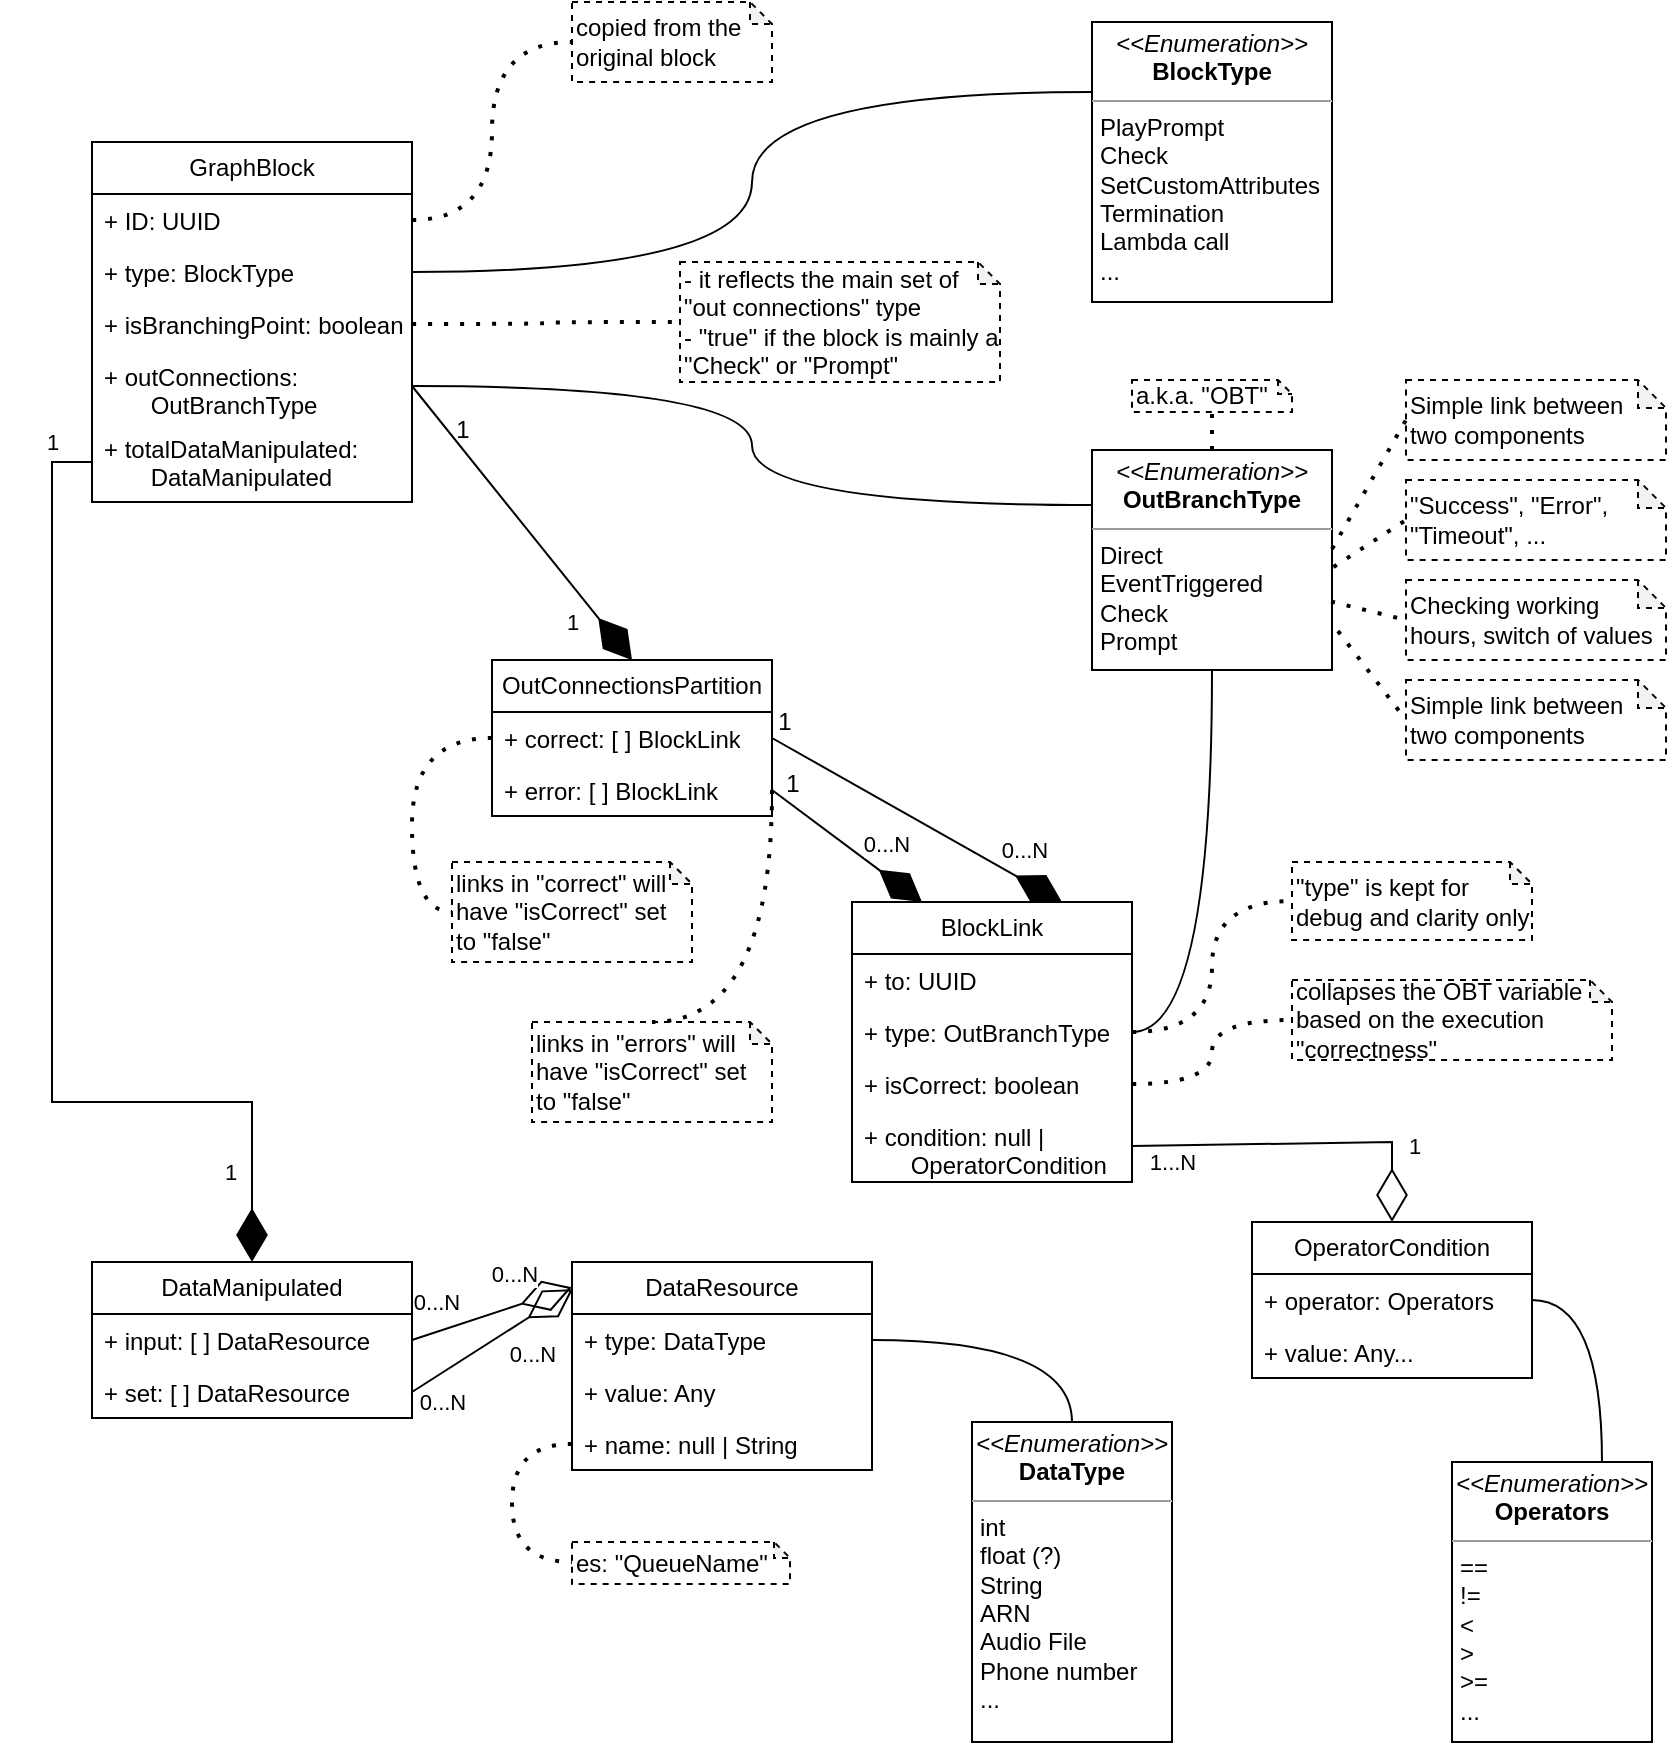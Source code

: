 <mxfile version="21.4.0" type="device" pages="3">
  <diagram name="ClassDiagram" id="-oEBUW_fXKorA737hQ8y">
    <mxGraphModel dx="1979" dy="683" grid="1" gridSize="10" guides="1" tooltips="1" connect="1" arrows="1" fold="1" page="1" pageScale="1" pageWidth="827" pageHeight="1169" math="0" shadow="0">
      <root>
        <mxCell id="0" />
        <mxCell id="1" parent="0" />
        <mxCell id="dWF4E_-gts4vRZFUxWNU-2" value="&lt;p style=&quot;margin:0px;margin-top:4px;text-align:center;&quot;&gt;&lt;i&gt;&amp;lt;&amp;lt;Enumeration&amp;gt;&amp;gt;&lt;/i&gt;&lt;br&gt;&lt;b&gt;OutBranchType&lt;/b&gt;&lt;/p&gt;&lt;hr size=&quot;1&quot;&gt;&lt;p style=&quot;margin:0px;margin-left:4px;&quot;&gt;Direct&lt;/p&gt;&lt;p style=&quot;margin:0px;margin-left:4px;&quot;&gt;EventTriggered&lt;/p&gt;&lt;p style=&quot;margin:0px;margin-left:4px;&quot;&gt;Check&lt;br&gt;Prompt&lt;/p&gt;" style="verticalAlign=top;align=left;overflow=fill;fontSize=12;fontFamily=Helvetica;html=1;whiteSpace=wrap;" vertex="1" parent="1">
          <mxGeometry x="540" y="234" width="120" height="110" as="geometry" />
        </mxCell>
        <mxCell id="dWF4E_-gts4vRZFUxWNU-3" value="Simple link between&lt;br&gt;two components" style="shape=note;whiteSpace=wrap;html=1;backgroundOutline=1;darkOpacity=0.05;size=14;align=left;dashed=1;" vertex="1" parent="1">
          <mxGeometry x="697" y="199" width="130" height="40" as="geometry" />
        </mxCell>
        <mxCell id="dWF4E_-gts4vRZFUxWNU-4" value="&quot;Success&quot;, &quot;Error&quot;, &quot;Timeout&quot;, ...&amp;nbsp;" style="shape=note;whiteSpace=wrap;html=1;backgroundOutline=1;darkOpacity=0.05;size=14;align=left;dashed=1;" vertex="1" parent="1">
          <mxGeometry x="697" y="249" width="130" height="40" as="geometry" />
        </mxCell>
        <mxCell id="dWF4E_-gts4vRZFUxWNU-5" value="" style="endArrow=none;dashed=1;html=1;dashPattern=1 3;strokeWidth=2;rounded=0;entryX=0;entryY=0.5;entryDx=0;entryDy=0;entryPerimeter=0;exitX=1.0;exitY=0.45;exitDx=0;exitDy=0;exitPerimeter=0;" edge="1" parent="1" source="dWF4E_-gts4vRZFUxWNU-2" target="dWF4E_-gts4vRZFUxWNU-3">
          <mxGeometry width="50" height="50" relative="1" as="geometry">
            <mxPoint x="737" y="320" as="sourcePoint" />
            <mxPoint x="517" y="310" as="targetPoint" />
          </mxGeometry>
        </mxCell>
        <mxCell id="dWF4E_-gts4vRZFUxWNU-6" value="" style="endArrow=none;dashed=1;html=1;dashPattern=1 3;strokeWidth=2;rounded=0;entryX=0;entryY=0.5;entryDx=0;entryDy=0;entryPerimeter=0;exitX=1.006;exitY=0.532;exitDx=0;exitDy=0;exitPerimeter=0;" edge="1" parent="1" source="dWF4E_-gts4vRZFUxWNU-2" target="dWF4E_-gts4vRZFUxWNU-4">
          <mxGeometry width="50" height="50" relative="1" as="geometry">
            <mxPoint x="669" y="315" as="sourcePoint" />
            <mxPoint x="727" y="260" as="targetPoint" />
          </mxGeometry>
        </mxCell>
        <mxCell id="dWF4E_-gts4vRZFUxWNU-7" value="Checking working hours, switch of values" style="shape=note;whiteSpace=wrap;html=1;backgroundOutline=1;darkOpacity=0.05;size=14;align=left;dashed=1;" vertex="1" parent="1">
          <mxGeometry x="697" y="299" width="130" height="40" as="geometry" />
        </mxCell>
        <mxCell id="dWF4E_-gts4vRZFUxWNU-8" value="Simple link between&lt;br&gt;two components" style="shape=note;whiteSpace=wrap;html=1;backgroundOutline=1;darkOpacity=0.05;size=14;align=left;dashed=1;" vertex="1" parent="1">
          <mxGeometry x="697" y="349" width="130" height="40" as="geometry" />
        </mxCell>
        <mxCell id="dWF4E_-gts4vRZFUxWNU-9" value="" style="endArrow=none;dashed=1;html=1;dashPattern=1 3;strokeWidth=2;rounded=0;entryX=0;entryY=0.5;entryDx=0;entryDy=0;entryPerimeter=0;exitX=0.996;exitY=0.689;exitDx=0;exitDy=0;exitPerimeter=0;" edge="1" parent="1" source="dWF4E_-gts4vRZFUxWNU-2" target="dWF4E_-gts4vRZFUxWNU-7">
          <mxGeometry width="50" height="50" relative="1" as="geometry">
            <mxPoint x="668" y="344" as="sourcePoint" />
            <mxPoint x="707" y="300" as="targetPoint" />
          </mxGeometry>
        </mxCell>
        <mxCell id="dWF4E_-gts4vRZFUxWNU-11" value="" style="endArrow=none;dashed=1;html=1;dashPattern=1 3;strokeWidth=2;rounded=0;entryX=0;entryY=0.5;entryDx=0;entryDy=0;entryPerimeter=0;exitX=1.025;exitY=0.823;exitDx=0;exitDy=0;exitPerimeter=0;" edge="1" parent="1" source="dWF4E_-gts4vRZFUxWNU-2" target="dWF4E_-gts4vRZFUxWNU-8">
          <mxGeometry width="50" height="50" relative="1" as="geometry">
            <mxPoint x="667" y="363" as="sourcePoint" />
            <mxPoint x="707" y="350" as="targetPoint" />
          </mxGeometry>
        </mxCell>
        <mxCell id="dWF4E_-gts4vRZFUxWNU-12" value="GraphBlock" style="swimlane;fontStyle=0;childLayout=stackLayout;horizontal=1;startSize=26;fillColor=none;horizontalStack=0;resizeParent=1;resizeParentMax=0;resizeLast=0;collapsible=1;marginBottom=0;whiteSpace=wrap;html=1;rotation=0;" vertex="1" parent="1">
          <mxGeometry x="40" y="80" width="160" height="180" as="geometry" />
        </mxCell>
        <mxCell id="dWF4E_-gts4vRZFUxWNU-13" value="+ ID: UUID" style="text;strokeColor=none;fillColor=none;align=left;verticalAlign=top;spacingLeft=4;spacingRight=4;overflow=hidden;rotatable=0;points=[[0,0.5],[1,0.5]];portConstraint=eastwest;whiteSpace=wrap;html=1;" vertex="1" parent="dWF4E_-gts4vRZFUxWNU-12">
          <mxGeometry y="26" width="160" height="26" as="geometry" />
        </mxCell>
        <mxCell id="dWF4E_-gts4vRZFUxWNU-14" value="+ type: BlockType" style="text;strokeColor=none;fillColor=none;align=left;verticalAlign=top;spacingLeft=4;spacingRight=4;overflow=hidden;rotatable=0;points=[[0,0.5],[1,0.5]];portConstraint=eastwest;whiteSpace=wrap;html=1;" vertex="1" parent="dWF4E_-gts4vRZFUxWNU-12">
          <mxGeometry y="52" width="160" height="26" as="geometry" />
        </mxCell>
        <mxCell id="dWF4E_-gts4vRZFUxWNU-15" value="+ isBranchingPoint: boolean" style="text;strokeColor=none;fillColor=none;align=left;verticalAlign=top;spacingLeft=4;spacingRight=4;overflow=hidden;rotatable=0;points=[[0,0.5],[1,0.5]];portConstraint=eastwest;whiteSpace=wrap;html=1;" vertex="1" parent="dWF4E_-gts4vRZFUxWNU-12">
          <mxGeometry y="78" width="160" height="26" as="geometry" />
        </mxCell>
        <mxCell id="dWF4E_-gts4vRZFUxWNU-16" value="+ outConnections:&lt;br&gt;&amp;nbsp; &amp;nbsp; &amp;nbsp; &amp;nbsp;OutBranchType" style="text;strokeColor=none;fillColor=none;align=left;verticalAlign=top;spacingLeft=4;spacingRight=4;overflow=hidden;rotatable=0;points=[[0,0.5],[1,0.5]];portConstraint=eastwest;whiteSpace=wrap;html=1;" vertex="1" parent="dWF4E_-gts4vRZFUxWNU-12">
          <mxGeometry y="104" width="160" height="36" as="geometry" />
        </mxCell>
        <mxCell id="dWF4E_-gts4vRZFUxWNU-17" value="+ totalDataManipulated:&lt;br&gt;&amp;nbsp; &amp;nbsp; &amp;nbsp; &amp;nbsp;DataManipulated" style="text;strokeColor=none;fillColor=none;align=left;verticalAlign=top;spacingLeft=4;spacingRight=4;overflow=hidden;rotatable=0;points=[[0,0.5],[1,0.5]];portConstraint=eastwest;whiteSpace=wrap;html=1;" vertex="1" parent="dWF4E_-gts4vRZFUxWNU-12">
          <mxGeometry y="140" width="160" height="40" as="geometry" />
        </mxCell>
        <mxCell id="dWF4E_-gts4vRZFUxWNU-18" value="&lt;p style=&quot;margin:0px;margin-top:4px;text-align:center;&quot;&gt;&lt;i&gt;&amp;lt;&amp;lt;Enumeration&amp;gt;&amp;gt;&lt;/i&gt;&lt;br&gt;&lt;b&gt;BlockType&lt;/b&gt;&lt;/p&gt;&lt;hr size=&quot;1&quot;&gt;&lt;p style=&quot;margin:0px;margin-left:4px;&quot;&gt;PlayPrompt&lt;br&gt;Check&lt;/p&gt;&lt;p style=&quot;margin:0px;margin-left:4px;&quot;&gt;SetCustomAttributes&lt;/p&gt;&lt;p style=&quot;margin:0px;margin-left:4px;&quot;&gt;Termination&lt;/p&gt;&lt;p style=&quot;margin:0px;margin-left:4px;&quot;&gt;Lambda call&lt;/p&gt;&lt;p style=&quot;margin:0px;margin-left:4px;&quot;&gt;...&lt;/p&gt;" style="verticalAlign=top;align=left;overflow=fill;fontSize=12;fontFamily=Helvetica;html=1;whiteSpace=wrap;" vertex="1" parent="1">
          <mxGeometry x="540" y="20" width="120" height="140" as="geometry" />
        </mxCell>
        <mxCell id="dWF4E_-gts4vRZFUxWNU-19" value="" style="endArrow=none;html=1;strokeWidth=1;rounded=0;exitX=1;exitY=0.5;exitDx=0;exitDy=0;entryX=0;entryY=0.25;entryDx=0;entryDy=0;edgeStyle=orthogonalEdgeStyle;curved=1;" edge="1" parent="1" source="dWF4E_-gts4vRZFUxWNU-16" target="dWF4E_-gts4vRZFUxWNU-2">
          <mxGeometry width="50" height="50" relative="1" as="geometry">
            <mxPoint x="270" y="250" as="sourcePoint" />
            <mxPoint x="320" y="200" as="targetPoint" />
          </mxGeometry>
        </mxCell>
        <mxCell id="dWF4E_-gts4vRZFUxWNU-20" value="" style="endArrow=none;dashed=1;html=1;dashPattern=1 3;strokeWidth=2;rounded=0;exitX=1;exitY=0.5;exitDx=0;exitDy=0;edgeStyle=orthogonalEdgeStyle;curved=1;" edge="1" parent="1" source="dWF4E_-gts4vRZFUxWNU-15" target="dWF4E_-gts4vRZFUxWNU-22">
          <mxGeometry width="50" height="50" relative="1" as="geometry">
            <mxPoint x="211" y="104" as="sourcePoint" />
            <mxPoint x="610" y="140" as="targetPoint" />
          </mxGeometry>
        </mxCell>
        <mxCell id="dWF4E_-gts4vRZFUxWNU-22" value="&lt;div style=&quot;&quot;&gt;&lt;span style=&quot;background-color: initial;&quot;&gt;- it reflects the main set of &quot;out connections&quot; type&lt;/span&gt;&lt;/div&gt;&lt;div style=&quot;&quot;&gt;&lt;span style=&quot;background-color: initial;&quot;&gt;- &quot;true&quot; if the block is mainly a &quot;Check&quot; or &quot;Prompt&quot;&lt;/span&gt;&lt;/div&gt;" style="shape=note;whiteSpace=wrap;html=1;backgroundOutline=1;darkOpacity=0.05;size=11;align=left;dashed=1;" vertex="1" parent="1">
          <mxGeometry x="334" y="140" width="160" height="60" as="geometry" />
        </mxCell>
        <mxCell id="dWF4E_-gts4vRZFUxWNU-24" value="copied from the original block" style="shape=note;whiteSpace=wrap;html=1;backgroundOutline=1;darkOpacity=0.05;size=11;align=left;dashed=1;" vertex="1" parent="1">
          <mxGeometry x="280" y="10" width="100" height="40" as="geometry" />
        </mxCell>
        <mxCell id="dWF4E_-gts4vRZFUxWNU-25" value="" style="endArrow=none;dashed=1;html=1;dashPattern=1 3;strokeWidth=2;rounded=0;exitX=1;exitY=0.5;exitDx=0;exitDy=0;edgeStyle=orthogonalEdgeStyle;curved=1;entryX=0;entryY=0.5;entryDx=0;entryDy=0;entryPerimeter=0;" edge="1" parent="1" source="dWF4E_-gts4vRZFUxWNU-13" target="dWF4E_-gts4vRZFUxWNU-24">
          <mxGeometry width="50" height="50" relative="1" as="geometry">
            <mxPoint x="230" y="181" as="sourcePoint" />
            <mxPoint x="310" y="120" as="targetPoint" />
          </mxGeometry>
        </mxCell>
        <mxCell id="dWF4E_-gts4vRZFUxWNU-27" value="" style="endArrow=none;html=1;strokeWidth=1;rounded=0;exitX=1;exitY=0.5;exitDx=0;exitDy=0;edgeStyle=orthogonalEdgeStyle;curved=1;entryX=0;entryY=0.25;entryDx=0;entryDy=0;" edge="1" parent="1" source="dWF4E_-gts4vRZFUxWNU-14" target="dWF4E_-gts4vRZFUxWNU-18">
          <mxGeometry width="50" height="50" relative="1" as="geometry">
            <mxPoint x="230" y="129" as="sourcePoint" />
            <mxPoint x="270" y="40" as="targetPoint" />
          </mxGeometry>
        </mxCell>
        <mxCell id="dWF4E_-gts4vRZFUxWNU-29" value="OutConnectionsPartition" style="swimlane;fontStyle=0;childLayout=stackLayout;horizontal=1;startSize=26;fillColor=none;horizontalStack=0;resizeParent=1;resizeParentMax=0;resizeLast=0;collapsible=1;marginBottom=0;whiteSpace=wrap;html=1;rotation=0;" vertex="1" parent="1">
          <mxGeometry x="240" y="339" width="140" height="78" as="geometry" />
        </mxCell>
        <mxCell id="dWF4E_-gts4vRZFUxWNU-30" value="+ correct: [ ] BlockLink" style="text;strokeColor=none;fillColor=none;align=left;verticalAlign=top;spacingLeft=4;spacingRight=4;overflow=hidden;rotatable=0;points=[[0,0.5],[1,0.5]];portConstraint=eastwest;whiteSpace=wrap;html=1;" vertex="1" parent="dWF4E_-gts4vRZFUxWNU-29">
          <mxGeometry y="26" width="140" height="26" as="geometry" />
        </mxCell>
        <mxCell id="dWF4E_-gts4vRZFUxWNU-31" value="+ error: [ ] BlockLink" style="text;strokeColor=none;fillColor=none;align=left;verticalAlign=top;spacingLeft=4;spacingRight=4;overflow=hidden;rotatable=0;points=[[0,0.5],[1,0.5]];portConstraint=eastwest;whiteSpace=wrap;html=1;" vertex="1" parent="dWF4E_-gts4vRZFUxWNU-29">
          <mxGeometry y="52" width="140" height="26" as="geometry" />
        </mxCell>
        <mxCell id="dWF4E_-gts4vRZFUxWNU-35" value="" style="endArrow=diamondThin;endFill=1;endSize=24;html=1;rounded=0;entryX=0.5;entryY=0;entryDx=0;entryDy=0;exitX=1;exitY=0.5;exitDx=0;exitDy=0;" edge="1" parent="1" source="dWF4E_-gts4vRZFUxWNU-16" target="dWF4E_-gts4vRZFUxWNU-29">
          <mxGeometry width="160" relative="1" as="geometry">
            <mxPoint x="330" y="230" as="sourcePoint" />
            <mxPoint x="490" y="230" as="targetPoint" />
          </mxGeometry>
        </mxCell>
        <mxCell id="dWF4E_-gts4vRZFUxWNU-38" value="1" style="edgeLabel;html=1;align=center;verticalAlign=middle;resizable=0;points=[];fixDash=0;comic=0;" vertex="1" connectable="0" parent="dWF4E_-gts4vRZFUxWNU-35">
          <mxGeometry x="0.62" y="1" relative="1" as="geometry">
            <mxPoint x="-10" y="7" as="offset" />
          </mxGeometry>
        </mxCell>
        <mxCell id="dWF4E_-gts4vRZFUxWNU-37" value="1" style="text;html=1;align=center;verticalAlign=middle;resizable=0;points=[];autosize=1;strokeColor=none;fillColor=none;" vertex="1" parent="1">
          <mxGeometry x="210" y="209" width="30" height="30" as="geometry" />
        </mxCell>
        <mxCell id="dWF4E_-gts4vRZFUxWNU-39" value="BlockLink" style="swimlane;fontStyle=0;childLayout=stackLayout;horizontal=1;startSize=26;fillColor=none;horizontalStack=0;resizeParent=1;resizeParentMax=0;resizeLast=0;collapsible=1;marginBottom=0;whiteSpace=wrap;html=1;rotation=0;" vertex="1" parent="1">
          <mxGeometry x="420" y="460" width="140" height="140" as="geometry" />
        </mxCell>
        <mxCell id="dWF4E_-gts4vRZFUxWNU-40" value="+ to: UUID" style="text;strokeColor=none;fillColor=none;align=left;verticalAlign=top;spacingLeft=4;spacingRight=4;overflow=hidden;rotatable=0;points=[[0,0.5],[1,0.5]];portConstraint=eastwest;whiteSpace=wrap;html=1;" vertex="1" parent="dWF4E_-gts4vRZFUxWNU-39">
          <mxGeometry y="26" width="140" height="26" as="geometry" />
        </mxCell>
        <mxCell id="dWF4E_-gts4vRZFUxWNU-49" value="+ type: OutBranchType" style="text;strokeColor=none;fillColor=none;align=left;verticalAlign=top;spacingLeft=4;spacingRight=4;overflow=hidden;rotatable=0;points=[[0,0.5],[1,0.5]];portConstraint=eastwest;whiteSpace=wrap;html=1;" vertex="1" parent="dWF4E_-gts4vRZFUxWNU-39">
          <mxGeometry y="52" width="140" height="26" as="geometry" />
        </mxCell>
        <mxCell id="dWF4E_-gts4vRZFUxWNU-41" value="+ isCorrect: boolean" style="text;strokeColor=none;fillColor=none;align=left;verticalAlign=top;spacingLeft=4;spacingRight=4;overflow=hidden;rotatable=0;points=[[0,0.5],[1,0.5]];portConstraint=eastwest;whiteSpace=wrap;html=1;" vertex="1" parent="dWF4E_-gts4vRZFUxWNU-39">
          <mxGeometry y="78" width="140" height="26" as="geometry" />
        </mxCell>
        <mxCell id="dWF4E_-gts4vRZFUxWNU-50" value="+ condition: null |&lt;br&gt;&amp;nbsp; &amp;nbsp; &amp;nbsp; &amp;nbsp;OperatorCondition" style="text;strokeColor=none;fillColor=none;align=left;verticalAlign=top;spacingLeft=4;spacingRight=4;overflow=hidden;rotatable=0;points=[[0,0.5],[1,0.5]];portConstraint=eastwest;whiteSpace=wrap;html=1;" vertex="1" parent="dWF4E_-gts4vRZFUxWNU-39">
          <mxGeometry y="104" width="140" height="36" as="geometry" />
        </mxCell>
        <mxCell id="dWF4E_-gts4vRZFUxWNU-43" value="" style="endArrow=diamondThin;endFill=1;endSize=24;html=1;rounded=0;entryX=0.75;entryY=0;entryDx=0;entryDy=0;exitX=1;exitY=0.5;exitDx=0;exitDy=0;" edge="1" parent="1" source="dWF4E_-gts4vRZFUxWNU-30" target="dWF4E_-gts4vRZFUxWNU-39">
          <mxGeometry width="160" relative="1" as="geometry">
            <mxPoint x="210" y="212" as="sourcePoint" />
            <mxPoint x="340" y="331" as="targetPoint" />
          </mxGeometry>
        </mxCell>
        <mxCell id="dWF4E_-gts4vRZFUxWNU-44" value="0...N" style="edgeLabel;html=1;align=center;verticalAlign=middle;resizable=0;points=[];fixDash=0;comic=0;" vertex="1" connectable="0" parent="dWF4E_-gts4vRZFUxWNU-43">
          <mxGeometry x="0.62" y="1" relative="1" as="geometry">
            <mxPoint x="8" y="-10" as="offset" />
          </mxGeometry>
        </mxCell>
        <mxCell id="dWF4E_-gts4vRZFUxWNU-45" value="1" style="text;html=1;align=center;verticalAlign=middle;resizable=0;points=[];autosize=1;strokeColor=none;fillColor=none;" vertex="1" parent="1">
          <mxGeometry x="371" y="355" width="30" height="30" as="geometry" />
        </mxCell>
        <mxCell id="dWF4E_-gts4vRZFUxWNU-46" value="" style="endArrow=diamondThin;endFill=1;endSize=24;html=1;rounded=0;entryX=0.25;entryY=0;entryDx=0;entryDy=0;exitX=1;exitY=0.5;exitDx=0;exitDy=0;" edge="1" parent="1" source="dWF4E_-gts4vRZFUxWNU-31" target="dWF4E_-gts4vRZFUxWNU-39">
          <mxGeometry width="160" relative="1" as="geometry">
            <mxPoint x="410" y="370" as="sourcePoint" />
            <mxPoint x="585" y="450" as="targetPoint" />
          </mxGeometry>
        </mxCell>
        <mxCell id="dWF4E_-gts4vRZFUxWNU-47" value="0...N" style="edgeLabel;html=1;align=center;verticalAlign=middle;resizable=0;points=[];fixDash=0;comic=0;" vertex="1" connectable="0" parent="dWF4E_-gts4vRZFUxWNU-46">
          <mxGeometry x="0.62" y="1" relative="1" as="geometry">
            <mxPoint x="-5" y="-18" as="offset" />
          </mxGeometry>
        </mxCell>
        <mxCell id="dWF4E_-gts4vRZFUxWNU-48" value="1" style="text;html=1;align=center;verticalAlign=middle;resizable=0;points=[];autosize=1;strokeColor=none;fillColor=none;" vertex="1" parent="1">
          <mxGeometry x="375" y="386" width="30" height="30" as="geometry" />
        </mxCell>
        <mxCell id="dWF4E_-gts4vRZFUxWNU-52" value="" style="endArrow=none;html=1;strokeWidth=1;rounded=0;exitX=1;exitY=0.5;exitDx=0;exitDy=0;entryX=0.5;entryY=1;entryDx=0;entryDy=0;edgeStyle=orthogonalEdgeStyle;curved=1;" edge="1" parent="1" source="dWF4E_-gts4vRZFUxWNU-49" target="dWF4E_-gts4vRZFUxWNU-2">
          <mxGeometry width="50" height="50" relative="1" as="geometry">
            <mxPoint x="210" y="212" as="sourcePoint" />
            <mxPoint x="530" y="280" as="targetPoint" />
            <Array as="points">
              <mxPoint x="600" y="525" />
            </Array>
          </mxGeometry>
        </mxCell>
        <mxCell id="dWF4E_-gts4vRZFUxWNU-54" value="OperatorCondition" style="swimlane;fontStyle=0;childLayout=stackLayout;horizontal=1;startSize=26;fillColor=none;horizontalStack=0;resizeParent=1;resizeParentMax=0;resizeLast=0;collapsible=1;marginBottom=0;whiteSpace=wrap;html=1;rotation=0;" vertex="1" parent="1">
          <mxGeometry x="620" y="620" width="140" height="78" as="geometry" />
        </mxCell>
        <mxCell id="dWF4E_-gts4vRZFUxWNU-55" value="+ operator: Operators" style="text;strokeColor=none;fillColor=none;align=left;verticalAlign=top;spacingLeft=4;spacingRight=4;overflow=hidden;rotatable=0;points=[[0,0.5],[1,0.5]];portConstraint=eastwest;whiteSpace=wrap;html=1;" vertex="1" parent="dWF4E_-gts4vRZFUxWNU-54">
          <mxGeometry y="26" width="140" height="26" as="geometry" />
        </mxCell>
        <mxCell id="dWF4E_-gts4vRZFUxWNU-56" value="+ value: Any..." style="text;strokeColor=none;fillColor=none;align=left;verticalAlign=top;spacingLeft=4;spacingRight=4;overflow=hidden;rotatable=0;points=[[0,0.5],[1,0.5]];portConstraint=eastwest;whiteSpace=wrap;html=1;" vertex="1" parent="dWF4E_-gts4vRZFUxWNU-54">
          <mxGeometry y="52" width="140" height="26" as="geometry" />
        </mxCell>
        <mxCell id="dWF4E_-gts4vRZFUxWNU-57" value="" style="endArrow=diamondThin;endFill=0;endSize=24;html=1;rounded=0;entryX=0.5;entryY=0;entryDx=0;entryDy=0;exitX=1;exitY=0.5;exitDx=0;exitDy=0;" edge="1" parent="1" source="dWF4E_-gts4vRZFUxWNU-50" target="dWF4E_-gts4vRZFUxWNU-54">
          <mxGeometry width="160" relative="1" as="geometry">
            <mxPoint x="350" y="470" as="sourcePoint" />
            <mxPoint x="510" y="470" as="targetPoint" />
            <Array as="points">
              <mxPoint x="690" y="580" />
            </Array>
          </mxGeometry>
        </mxCell>
        <mxCell id="dWF4E_-gts4vRZFUxWNU-68" value="1...N" style="edgeLabel;html=1;align=center;verticalAlign=middle;resizable=0;points=[];" vertex="1" connectable="0" parent="dWF4E_-gts4vRZFUxWNU-57">
          <mxGeometry x="-0.249" relative="1" as="geometry">
            <mxPoint x="-44" y="9" as="offset" />
          </mxGeometry>
        </mxCell>
        <mxCell id="775usIUFHTw_NiYxPIhj-9" value="1" style="edgeLabel;html=1;align=center;verticalAlign=middle;resizable=0;points=[];" vertex="1" connectable="0" parent="dWF4E_-gts4vRZFUxWNU-57">
          <mxGeometry x="0.333" y="-1" relative="1" as="geometry">
            <mxPoint x="27" as="offset" />
          </mxGeometry>
        </mxCell>
        <mxCell id="dWF4E_-gts4vRZFUxWNU-60" value="&lt;p style=&quot;margin:0px;margin-top:4px;text-align:center;&quot;&gt;&lt;i&gt;&amp;lt;&amp;lt;Enumeration&amp;gt;&amp;gt;&lt;/i&gt;&lt;br&gt;&lt;b&gt;Operators&lt;/b&gt;&lt;/p&gt;&lt;hr size=&quot;1&quot;&gt;&lt;p style=&quot;margin:0px;margin-left:4px;&quot;&gt;==&lt;/p&gt;&lt;p style=&quot;margin:0px;margin-left:4px;&quot;&gt;!=&lt;/p&gt;&lt;p style=&quot;margin:0px;margin-left:4px;&quot;&gt;&amp;lt;&lt;br&gt;&amp;gt;&lt;/p&gt;&lt;p style=&quot;margin:0px;margin-left:4px;&quot;&gt;&amp;gt;=&lt;/p&gt;&lt;p style=&quot;margin:0px;margin-left:4px;&quot;&gt;...&lt;/p&gt;" style="verticalAlign=top;align=left;overflow=fill;fontSize=12;fontFamily=Helvetica;html=1;whiteSpace=wrap;" vertex="1" parent="1">
          <mxGeometry x="720" y="740" width="100" height="140" as="geometry" />
        </mxCell>
        <mxCell id="dWF4E_-gts4vRZFUxWNU-61" value="" style="endArrow=none;html=1;strokeWidth=1;rounded=0;exitX=1;exitY=0.5;exitDx=0;exitDy=0;entryX=0.75;entryY=0;entryDx=0;entryDy=0;edgeStyle=orthogonalEdgeStyle;curved=1;" edge="1" parent="1" source="dWF4E_-gts4vRZFUxWNU-55" target="dWF4E_-gts4vRZFUxWNU-60">
          <mxGeometry width="50" height="50" relative="1" as="geometry">
            <mxPoint x="610" y="541" as="sourcePoint" />
            <mxPoint x="590" y="370" as="targetPoint" />
          </mxGeometry>
        </mxCell>
        <mxCell id="dWF4E_-gts4vRZFUxWNU-62" value="&lt;div style=&quot;&quot;&gt;links in &quot;errors&quot; will have &quot;isCorrect&quot; set to &quot;false&quot;&lt;/div&gt;" style="shape=note;whiteSpace=wrap;html=1;backgroundOutline=1;darkOpacity=0.05;size=11;align=left;dashed=1;" vertex="1" parent="1">
          <mxGeometry x="260" y="520" width="120" height="50" as="geometry" />
        </mxCell>
        <mxCell id="dWF4E_-gts4vRZFUxWNU-63" value="&lt;div style=&quot;&quot;&gt;links in &quot;correct&quot; will have &quot;isCorrect&quot; set to &quot;false&quot;&lt;/div&gt;" style="shape=note;whiteSpace=wrap;html=1;backgroundOutline=1;darkOpacity=0.05;size=11;align=left;dashed=1;" vertex="1" parent="1">
          <mxGeometry x="220" y="440" width="120" height="50" as="geometry" />
        </mxCell>
        <mxCell id="dWF4E_-gts4vRZFUxWNU-64" value="" style="endArrow=none;dashed=1;html=1;dashPattern=1 3;strokeWidth=2;rounded=0;exitX=0;exitY=0.5;exitDx=0;exitDy=0;entryX=0;entryY=0.5;entryDx=0;entryDy=0;edgeStyle=orthogonalEdgeStyle;curved=1;entryPerimeter=0;" edge="1" parent="1" source="dWF4E_-gts4vRZFUxWNU-30" target="dWF4E_-gts4vRZFUxWNU-63">
          <mxGeometry width="50" height="50" relative="1" as="geometry">
            <mxPoint x="210" y="212" as="sourcePoint" />
            <mxPoint x="550" y="258" as="targetPoint" />
            <Array as="points">
              <mxPoint x="200" y="378" />
              <mxPoint x="200" y="465" />
            </Array>
          </mxGeometry>
        </mxCell>
        <mxCell id="dWF4E_-gts4vRZFUxWNU-69" value="&lt;div style=&quot;&quot;&gt;&quot;type&quot; is kept for debug and clarity only&lt;/div&gt;" style="shape=note;whiteSpace=wrap;html=1;backgroundOutline=1;darkOpacity=0.05;size=11;align=left;dashed=1;" vertex="1" parent="1">
          <mxGeometry x="640" y="440" width="120" height="39" as="geometry" />
        </mxCell>
        <mxCell id="dWF4E_-gts4vRZFUxWNU-65" value="" style="endArrow=none;dashed=1;html=1;dashPattern=1 3;strokeWidth=2;rounded=0;entryX=0.5;entryY=0;entryDx=0;entryDy=0;edgeStyle=orthogonalEdgeStyle;curved=1;entryPerimeter=0;exitX=1;exitY=0.5;exitDx=0;exitDy=0;exitPerimeter=0;" edge="1" parent="1" source="dWF4E_-gts4vRZFUxWNU-31" target="dWF4E_-gts4vRZFUxWNU-62">
          <mxGeometry width="50" height="50" relative="1" as="geometry">
            <mxPoint x="360" y="400" as="sourcePoint" />
            <mxPoint x="390" y="315" as="targetPoint" />
            <Array as="points">
              <mxPoint x="380" y="520" />
            </Array>
          </mxGeometry>
        </mxCell>
        <mxCell id="dWF4E_-gts4vRZFUxWNU-70" value="" style="endArrow=none;dashed=1;html=1;dashPattern=1 3;strokeWidth=2;rounded=0;entryX=0;entryY=0.5;entryDx=0;entryDy=0;edgeStyle=orthogonalEdgeStyle;curved=1;entryPerimeter=0;exitX=1;exitY=0.5;exitDx=0;exitDy=0;" edge="1" target="dWF4E_-gts4vRZFUxWNU-69" parent="1" source="dWF4E_-gts4vRZFUxWNU-49">
          <mxGeometry width="50" height="50" relative="1" as="geometry">
            <mxPoint x="770" y="430" as="sourcePoint" />
            <mxPoint x="800" y="360" as="targetPoint" />
          </mxGeometry>
        </mxCell>
        <mxCell id="dWF4E_-gts4vRZFUxWNU-71" value="&lt;div style=&quot;&quot;&gt;collapses the OBT variable based on the execution &quot;correctness&quot;&lt;/div&gt;" style="shape=note;whiteSpace=wrap;html=1;backgroundOutline=1;darkOpacity=0.05;size=11;align=left;dashed=1;" vertex="1" parent="1">
          <mxGeometry x="640" y="499" width="160" height="40" as="geometry" />
        </mxCell>
        <mxCell id="dWF4E_-gts4vRZFUxWNU-72" value="" style="endArrow=none;dashed=1;html=1;dashPattern=1 3;strokeWidth=2;rounded=0;entryX=0;entryY=0.5;entryDx=0;entryDy=0;edgeStyle=orthogonalEdgeStyle;curved=1;entryPerimeter=0;exitX=1;exitY=0.5;exitDx=0;exitDy=0;" edge="1" parent="1" source="dWF4E_-gts4vRZFUxWNU-41" target="dWF4E_-gts4vRZFUxWNU-71">
          <mxGeometry width="50" height="50" relative="1" as="geometry">
            <mxPoint x="575" y="515" as="sourcePoint" />
            <mxPoint x="650" y="455" as="targetPoint" />
          </mxGeometry>
        </mxCell>
        <mxCell id="dWF4E_-gts4vRZFUxWNU-73" value="&lt;div style=&quot;&quot;&gt;a.k.a. &quot;OBT&quot;&lt;/div&gt;" style="shape=note;whiteSpace=wrap;html=1;backgroundOutline=1;darkOpacity=0.05;size=7;align=left;dashed=1;" vertex="1" parent="1">
          <mxGeometry x="560" y="199" width="80" height="16" as="geometry" />
        </mxCell>
        <mxCell id="dWF4E_-gts4vRZFUxWNU-74" value="" style="endArrow=none;dashed=1;html=1;dashPattern=1 3;strokeWidth=2;rounded=0;exitX=0.5;exitY=0;exitDx=0;exitDy=0;entryX=0.5;entryY=1;entryDx=0;entryDy=0;entryPerimeter=0;" edge="1" parent="1" source="dWF4E_-gts4vRZFUxWNU-2" target="dWF4E_-gts4vRZFUxWNU-73">
          <mxGeometry width="50" height="50" relative="1" as="geometry">
            <mxPoint x="575" y="515" as="sourcePoint" />
            <mxPoint x="610" y="354" as="targetPoint" />
          </mxGeometry>
        </mxCell>
        <mxCell id="dWF4E_-gts4vRZFUxWNU-78" value="DataManipulated" style="swimlane;fontStyle=0;childLayout=stackLayout;horizontal=1;startSize=26;fillColor=none;horizontalStack=0;resizeParent=1;resizeParentMax=0;resizeLast=0;collapsible=1;marginBottom=0;whiteSpace=wrap;html=1;rotation=0;" vertex="1" parent="1">
          <mxGeometry x="40" y="640" width="160" height="78" as="geometry" />
        </mxCell>
        <mxCell id="dWF4E_-gts4vRZFUxWNU-79" value="+ input: [ ] DataResource" style="text;strokeColor=none;fillColor=none;align=left;verticalAlign=top;spacingLeft=4;spacingRight=4;overflow=hidden;rotatable=0;points=[[0,0.5],[1,0.5]];portConstraint=eastwest;whiteSpace=wrap;html=1;" vertex="1" parent="dWF4E_-gts4vRZFUxWNU-78">
          <mxGeometry y="26" width="160" height="26" as="geometry" />
        </mxCell>
        <mxCell id="dWF4E_-gts4vRZFUxWNU-86" value="+ set: [ ] DataResource" style="text;strokeColor=none;fillColor=none;align=left;verticalAlign=top;spacingLeft=4;spacingRight=4;overflow=hidden;rotatable=0;points=[[0,0.5],[1,0.5]];portConstraint=eastwest;whiteSpace=wrap;html=1;" vertex="1" parent="dWF4E_-gts4vRZFUxWNU-78">
          <mxGeometry y="52" width="160" height="26" as="geometry" />
        </mxCell>
        <mxCell id="dWF4E_-gts4vRZFUxWNU-83" value="" style="endArrow=diamondThin;endFill=1;endSize=24;html=1;rounded=0;entryX=0.5;entryY=0;entryDx=0;entryDy=0;exitX=0;exitY=0.5;exitDx=0;exitDy=0;" edge="1" parent="1" source="dWF4E_-gts4vRZFUxWNU-17" target="dWF4E_-gts4vRZFUxWNU-78">
          <mxGeometry width="160" relative="1" as="geometry">
            <mxPoint x="80" y="312" as="sourcePoint" />
            <mxPoint x="170" y="430" as="targetPoint" />
            <Array as="points">
              <mxPoint x="20" y="240" />
              <mxPoint x="20" y="560" />
              <mxPoint x="120" y="560" />
            </Array>
          </mxGeometry>
        </mxCell>
        <mxCell id="dWF4E_-gts4vRZFUxWNU-84" value="1" style="edgeLabel;html=1;align=center;verticalAlign=middle;resizable=0;points=[];fixDash=0;comic=0;" vertex="1" connectable="0" parent="dWF4E_-gts4vRZFUxWNU-83">
          <mxGeometry x="0.62" y="1" relative="1" as="geometry">
            <mxPoint x="8" y="36" as="offset" />
          </mxGeometry>
        </mxCell>
        <mxCell id="dWF4E_-gts4vRZFUxWNU-85" value="1" style="edgeLabel;html=1;align=center;verticalAlign=middle;resizable=0;points=[];fixDash=0;comic=0;" vertex="1" connectable="0" parent="dWF4E_-gts4vRZFUxWNU-83">
          <mxGeometry x="0.62" y="1" relative="1" as="geometry">
            <mxPoint x="-81" y="-329" as="offset" />
          </mxGeometry>
        </mxCell>
        <mxCell id="dWF4E_-gts4vRZFUxWNU-87" value="DataResource" style="swimlane;fontStyle=0;childLayout=stackLayout;horizontal=1;startSize=26;fillColor=none;horizontalStack=0;resizeParent=1;resizeParentMax=0;resizeLast=0;collapsible=1;marginBottom=0;whiteSpace=wrap;html=1;rotation=0;" vertex="1" parent="1">
          <mxGeometry x="280" y="640" width="150" height="104" as="geometry" />
        </mxCell>
        <mxCell id="dWF4E_-gts4vRZFUxWNU-88" value="+ type: DataType" style="text;strokeColor=none;fillColor=none;align=left;verticalAlign=top;spacingLeft=4;spacingRight=4;overflow=hidden;rotatable=0;points=[[0,0.5],[1,0.5]];portConstraint=eastwest;whiteSpace=wrap;html=1;" vertex="1" parent="dWF4E_-gts4vRZFUxWNU-87">
          <mxGeometry y="26" width="150" height="26" as="geometry" />
        </mxCell>
        <mxCell id="dWF4E_-gts4vRZFUxWNU-89" value="+ value: Any" style="text;strokeColor=none;fillColor=none;align=left;verticalAlign=top;spacingLeft=4;spacingRight=4;overflow=hidden;rotatable=0;points=[[0,0.5],[1,0.5]];portConstraint=eastwest;whiteSpace=wrap;html=1;" vertex="1" parent="dWF4E_-gts4vRZFUxWNU-87">
          <mxGeometry y="52" width="150" height="26" as="geometry" />
        </mxCell>
        <mxCell id="dWF4E_-gts4vRZFUxWNU-93" value="+ name: null | String" style="text;strokeColor=none;fillColor=none;align=left;verticalAlign=top;spacingLeft=4;spacingRight=4;overflow=hidden;rotatable=0;points=[[0,0.5],[1,0.5]];portConstraint=eastwest;whiteSpace=wrap;html=1;" vertex="1" parent="dWF4E_-gts4vRZFUxWNU-87">
          <mxGeometry y="78" width="150" height="26" as="geometry" />
        </mxCell>
        <mxCell id="dWF4E_-gts4vRZFUxWNU-91" value="&lt;p style=&quot;margin:0px;margin-top:4px;text-align:center;&quot;&gt;&lt;i&gt;&amp;lt;&amp;lt;Enumeration&amp;gt;&amp;gt;&lt;/i&gt;&lt;br&gt;&lt;b&gt;DataType&lt;/b&gt;&lt;/p&gt;&lt;hr size=&quot;1&quot;&gt;&lt;p style=&quot;margin:0px;margin-left:4px;&quot;&gt;int&lt;/p&gt;&lt;p style=&quot;margin:0px;margin-left:4px;&quot;&gt;float (?)&lt;/p&gt;&lt;p style=&quot;margin:0px;margin-left:4px;&quot;&gt;String&lt;/p&gt;&lt;p style=&quot;margin:0px;margin-left:4px;&quot;&gt;ARN&lt;/p&gt;&lt;p style=&quot;margin:0px;margin-left:4px;&quot;&gt;Audio File&lt;/p&gt;&lt;p style=&quot;margin:0px;margin-left:4px;&quot;&gt;Phone number&lt;/p&gt;&lt;p style=&quot;margin:0px;margin-left:4px;&quot;&gt;...&lt;/p&gt;" style="verticalAlign=top;align=left;overflow=fill;fontSize=12;fontFamily=Helvetica;html=1;whiteSpace=wrap;" vertex="1" parent="1">
          <mxGeometry x="480" y="720" width="100" height="160" as="geometry" />
        </mxCell>
        <mxCell id="dWF4E_-gts4vRZFUxWNU-92" value="" style="endArrow=none;html=1;strokeWidth=1;rounded=0;exitX=1;exitY=0.5;exitDx=0;exitDy=0;entryX=0.5;entryY=0;entryDx=0;entryDy=0;edgeStyle=orthogonalEdgeStyle;curved=1;" edge="1" parent="1" source="dWF4E_-gts4vRZFUxWNU-88" target="dWF4E_-gts4vRZFUxWNU-91">
          <mxGeometry width="50" height="50" relative="1" as="geometry">
            <mxPoint x="790" y="669" as="sourcePoint" />
            <mxPoint x="780" y="770" as="targetPoint" />
            <Array as="points">
              <mxPoint x="530" y="679" />
            </Array>
          </mxGeometry>
        </mxCell>
        <mxCell id="dWF4E_-gts4vRZFUxWNU-95" value="&lt;div style=&quot;&quot;&gt;es: &quot;QueueName&quot;&lt;/div&gt;" style="shape=note;whiteSpace=wrap;html=1;backgroundOutline=1;darkOpacity=0.05;size=8;align=left;dashed=1;" vertex="1" parent="1">
          <mxGeometry x="280" y="780" width="109" height="21" as="geometry" />
        </mxCell>
        <mxCell id="dWF4E_-gts4vRZFUxWNU-96" value="" style="endArrow=none;dashed=1;html=1;dashPattern=1 3;strokeWidth=2;rounded=0;exitX=0;exitY=0.5;exitDx=0;exitDy=0;entryX=0;entryY=0.5;entryDx=0;entryDy=0;edgeStyle=orthogonalEdgeStyle;curved=1;entryPerimeter=0;" edge="1" parent="1" source="dWF4E_-gts4vRZFUxWNU-93" target="dWF4E_-gts4vRZFUxWNU-95">
          <mxGeometry width="50" height="50" relative="1" as="geometry">
            <mxPoint x="440" y="689" as="sourcePoint" />
            <mxPoint x="600" y="770" as="targetPoint" />
            <Array as="points">
              <mxPoint x="250" y="731" />
              <mxPoint x="250" y="790" />
              <mxPoint x="280" y="790" />
            </Array>
          </mxGeometry>
        </mxCell>
        <mxCell id="775usIUFHTw_NiYxPIhj-4" value="" style="endArrow=diamondThin;endFill=0;endSize=24;html=1;rounded=0;entryX=-0.001;entryY=0.122;entryDx=0;entryDy=0;entryPerimeter=0;exitX=1;exitY=0.5;exitDx=0;exitDy=0;" edge="1" parent="1" source="dWF4E_-gts4vRZFUxWNU-79" target="dWF4E_-gts4vRZFUxWNU-87">
          <mxGeometry width="160" relative="1" as="geometry">
            <mxPoint x="10" y="368.6" as="sourcePoint" />
            <mxPoint x="180" y="490" as="targetPoint" />
          </mxGeometry>
        </mxCell>
        <mxCell id="775usIUFHTw_NiYxPIhj-6" value="0...N" style="edgeLabel;html=1;align=center;verticalAlign=middle;resizable=0;points=[];" vertex="1" connectable="0" parent="775usIUFHTw_NiYxPIhj-4">
          <mxGeometry x="0.612" relative="1" as="geometry">
            <mxPoint x="-14" y="-12" as="offset" />
          </mxGeometry>
        </mxCell>
        <mxCell id="775usIUFHTw_NiYxPIhj-12" value="0...N" style="edgeLabel;html=1;align=center;verticalAlign=middle;resizable=0;points=[];" vertex="1" connectable="0" parent="775usIUFHTw_NiYxPIhj-4">
          <mxGeometry x="-0.701" y="-1" relative="1" as="geometry">
            <mxPoint y="-16" as="offset" />
          </mxGeometry>
        </mxCell>
        <mxCell id="775usIUFHTw_NiYxPIhj-7" value="" style="endArrow=diamondThin;endFill=0;endSize=24;html=1;rounded=0;entryX=0.003;entryY=0.131;entryDx=0;entryDy=0;entryPerimeter=0;exitX=1;exitY=0.5;exitDx=0;exitDy=0;" edge="1" parent="1" source="dWF4E_-gts4vRZFUxWNU-86" target="dWF4E_-gts4vRZFUxWNU-87">
          <mxGeometry width="160" relative="1" as="geometry">
            <mxPoint x="210" y="689" as="sourcePoint" />
            <mxPoint x="290" y="663" as="targetPoint" />
          </mxGeometry>
        </mxCell>
        <mxCell id="775usIUFHTw_NiYxPIhj-8" value="0...N" style="edgeLabel;html=1;align=center;verticalAlign=middle;resizable=0;points=[];" vertex="1" connectable="0" parent="775usIUFHTw_NiYxPIhj-7">
          <mxGeometry x="0.612" relative="1" as="geometry">
            <mxPoint x="-5" y="22" as="offset" />
          </mxGeometry>
        </mxCell>
        <mxCell id="775usIUFHTw_NiYxPIhj-11" value="0...N" style="edgeLabel;html=1;align=center;verticalAlign=middle;resizable=0;points=[];" vertex="1" connectable="0" parent="775usIUFHTw_NiYxPIhj-7">
          <mxGeometry x="-0.647" y="-1" relative="1" as="geometry">
            <mxPoint y="13" as="offset" />
          </mxGeometry>
        </mxCell>
      </root>
    </mxGraphModel>
  </diagram>
  <diagram id="7eOXLh6fbIH7CKLGYoOa" name="VDNPath">
    <mxGraphModel dx="1185" dy="703" grid="1" gridSize="10" guides="1" tooltips="1" connect="1" arrows="1" fold="1" page="1" pageScale="1" pageWidth="827" pageHeight="1169" math="0" shadow="0">
      <root>
        <mxCell id="0" />
        <mxCell id="1" parent="0" />
        <mxCell id="yaCuSAhVR36jVjxw0LPi-5" value="&lt;p style=&quot;margin:0px;margin-top:4px;text-align:center;&quot;&gt;&lt;i&gt;&amp;lt;&amp;lt;Abstract Class&amp;gt;&amp;gt;&lt;/i&gt;&lt;br&gt;&lt;b&gt;VDNPathBlock&lt;/b&gt;&lt;/p&gt;&lt;hr size=&quot;1&quot;&gt;&lt;p style=&quot;margin:0px;margin-left:4px;&quot;&gt;+ index: int&lt;br&gt;+ hasNext: boolean&lt;/p&gt;&lt;p style=&quot;margin:0px;margin-left:4px;&quot;&gt;&lt;br&gt;&lt;/p&gt;" style="verticalAlign=top;align=left;overflow=fill;fontSize=12;fontFamily=Helvetica;html=1;whiteSpace=wrap;" vertex="1" parent="1">
          <mxGeometry x="480" y="40" width="120" height="80" as="geometry" />
        </mxCell>
        <mxCell id="yaCuSAhVR36jVjxw0LPi-8" value="MiddleBlockVDNP" style="swimlane;fontStyle=0;childLayout=stackLayout;horizontal=1;startSize=26;fillColor=none;horizontalStack=0;resizeParent=1;resizeParentMax=0;resizeLast=0;collapsible=1;marginBottom=0;whiteSpace=wrap;html=1;" vertex="1" parent="1">
          <mxGeometry x="380" y="170" width="140" height="52" as="geometry" />
        </mxCell>
        <mxCell id="yaCuSAhVR36jVjxw0LPi-9" value="+ choice: DataType" style="text;strokeColor=none;fillColor=none;align=left;verticalAlign=top;spacingLeft=4;spacingRight=4;overflow=hidden;rotatable=0;points=[[0,0.5],[1,0.5]];portConstraint=eastwest;whiteSpace=wrap;html=1;" vertex="1" parent="yaCuSAhVR36jVjxw0LPi-8">
          <mxGeometry y="26" width="140" height="26" as="geometry" />
        </mxCell>
        <mxCell id="yaCuSAhVR36jVjxw0LPi-12" value="Extends" style="endArrow=block;endSize=16;endFill=0;html=1;rounded=0;entryX=0.5;entryY=1;entryDx=0;entryDy=0;exitX=0.5;exitY=0;exitDx=0;exitDy=0;" edge="1" parent="1" source="yaCuSAhVR36jVjxw0LPi-8" target="yaCuSAhVR36jVjxw0LPi-5">
          <mxGeometry width="160" relative="1" as="geometry">
            <mxPoint x="490" y="240" as="sourcePoint" />
            <mxPoint x="650" y="240" as="targetPoint" />
          </mxGeometry>
        </mxCell>
        <mxCell id="uShakLJrCemDoj__UrhV-1" value="EndBlockVDNP" style="swimlane;fontStyle=0;childLayout=stackLayout;horizontal=1;startSize=26;fillColor=none;horizontalStack=0;resizeParent=1;resizeParentMax=0;resizeLast=0;collapsible=1;marginBottom=0;whiteSpace=wrap;html=1;" vertex="1" parent="1">
          <mxGeometry x="560" y="170" width="140" height="78" as="geometry" />
        </mxCell>
        <mxCell id="uShakLJrCemDoj__UrhV-2" value="+ vdnID: UUID" style="text;strokeColor=none;fillColor=none;align=left;verticalAlign=top;spacingLeft=4;spacingRight=4;overflow=hidden;rotatable=0;points=[[0,0.5],[1,0.5]];portConstraint=eastwest;whiteSpace=wrap;html=1;" vertex="1" parent="uShakLJrCemDoj__UrhV-1">
          <mxGeometry y="26" width="140" height="26" as="geometry" />
        </mxCell>
        <mxCell id="uShakLJrCemDoj__UrhV-4" value="+ endType: EndType" style="text;strokeColor=none;fillColor=none;align=left;verticalAlign=top;spacingLeft=4;spacingRight=4;overflow=hidden;rotatable=0;points=[[0,0.5],[1,0.5]];portConstraint=eastwest;whiteSpace=wrap;html=1;" vertex="1" parent="uShakLJrCemDoj__UrhV-1">
          <mxGeometry y="52" width="140" height="26" as="geometry" />
        </mxCell>
        <mxCell id="uShakLJrCemDoj__UrhV-3" value="Extends" style="endArrow=block;endSize=16;endFill=0;html=1;rounded=0;entryX=0.5;entryY=1;entryDx=0;entryDy=0;exitX=0.5;exitY=0;exitDx=0;exitDy=0;" edge="1" parent="1" source="uShakLJrCemDoj__UrhV-1" target="yaCuSAhVR36jVjxw0LPi-5">
          <mxGeometry width="160" relative="1" as="geometry">
            <mxPoint x="460" y="180" as="sourcePoint" />
            <mxPoint x="550" y="130" as="targetPoint" />
          </mxGeometry>
        </mxCell>
        <mxCell id="5PAZa4tu4WLyV5gW6Sl3-1" value="&lt;p style=&quot;margin:0px;margin-top:4px;text-align:center;&quot;&gt;&lt;i&gt;&amp;lt;&amp;lt;Enumeration&amp;gt;&amp;gt;&lt;/i&gt;&lt;br&gt;&lt;b&gt;EndType&lt;/b&gt;&lt;/p&gt;&lt;hr size=&quot;1&quot;&gt;&lt;p style=&quot;margin:0px;margin-left:4px;&quot;&gt;Natural&lt;/p&gt;&lt;p style=&quot;margin:0px;margin-left:4px;&quot;&gt;Loop&lt;/p&gt;" style="verticalAlign=top;align=left;overflow=fill;fontSize=12;fontFamily=Helvetica;html=1;whiteSpace=wrap;" vertex="1" parent="1">
          <mxGeometry x="710" y="50" width="100" height="80" as="geometry" />
        </mxCell>
        <mxCell id="5PAZa4tu4WLyV5gW6Sl3-3" value="" style="endArrow=none;html=1;rounded=0;entryX=0.5;entryY=1;entryDx=0;entryDy=0;exitX=1;exitY=0.5;exitDx=0;exitDy=0;edgeStyle=orthogonalEdgeStyle;curved=1;" edge="1" parent="1" source="uShakLJrCemDoj__UrhV-4" target="5PAZa4tu4WLyV5gW6Sl3-1">
          <mxGeometry width="50" height="50" relative="1" as="geometry">
            <mxPoint x="540" y="159" as="sourcePoint" />
            <mxPoint x="680" y="10" as="targetPoint" />
          </mxGeometry>
        </mxCell>
        <mxCell id="5PAZa4tu4WLyV5gW6Sl3-4" value="VDNPath" style="swimlane;fontStyle=1;align=center;verticalAlign=top;childLayout=stackLayout;horizontal=1;startSize=26;horizontalStack=0;resizeParent=1;resizeParentMax=0;resizeLast=0;collapsible=1;marginBottom=0;whiteSpace=wrap;html=1;" vertex="1" parent="1">
          <mxGeometry x="40" y="40" width="180" height="150" as="geometry" />
        </mxCell>
        <mxCell id="5PAZa4tu4WLyV5gW6Sl3-9" value="+ ID: String (es: &quot;50007&quot;)" style="text;strokeColor=none;fillColor=none;align=left;verticalAlign=top;spacingLeft=4;spacingRight=4;overflow=hidden;rotatable=0;points=[[0,0.5],[1,0.5]];portConstraint=eastwest;whiteSpace=wrap;html=1;" vertex="1" parent="5PAZa4tu4WLyV5gW6Sl3-4">
          <mxGeometry y="26" width="180" height="26" as="geometry" />
        </mxCell>
        <mxCell id="5PAZa4tu4WLyV5gW6Sl3-5" value="+ steps: [ ] MiddleBlockVDNP" style="text;strokeColor=none;fillColor=none;align=left;verticalAlign=top;spacingLeft=4;spacingRight=4;overflow=hidden;rotatable=0;points=[[0,0.5],[1,0.5]];portConstraint=eastwest;whiteSpace=wrap;html=1;" vertex="1" parent="5PAZa4tu4WLyV5gW6Sl3-4">
          <mxGeometry y="52" width="180" height="26" as="geometry" />
        </mxCell>
        <mxCell id="5PAZa4tu4WLyV5gW6Sl3-8" value="+ end: MiddleBlockVDNP" style="text;strokeColor=none;fillColor=none;align=left;verticalAlign=top;spacingLeft=4;spacingRight=4;overflow=hidden;rotatable=0;points=[[0,0.5],[1,0.5]];portConstraint=eastwest;whiteSpace=wrap;html=1;" vertex="1" parent="5PAZa4tu4WLyV5gW6Sl3-4">
          <mxGeometry y="78" width="180" height="26" as="geometry" />
        </mxCell>
        <mxCell id="5PAZa4tu4WLyV5gW6Sl3-6" value="" style="line;strokeWidth=1;fillColor=none;align=left;verticalAlign=middle;spacingTop=-1;spacingLeft=3;spacingRight=3;rotatable=0;labelPosition=right;points=[];portConstraint=eastwest;strokeColor=inherit;" vertex="1" parent="5PAZa4tu4WLyV5gW6Sl3-4">
          <mxGeometry y="104" width="180" height="8" as="geometry" />
        </mxCell>
        <mxCell id="5PAZa4tu4WLyV5gW6Sl3-7" value="+ length() : int {&lt;br&gt;&amp;nbsp; &amp;nbsp; &amp;nbsp; &amp;nbsp; return 1 + steps.length; }" style="text;strokeColor=none;fillColor=none;align=left;verticalAlign=top;spacingLeft=4;spacingRight=4;overflow=hidden;rotatable=0;points=[[0,0.5],[1,0.5]];portConstraint=eastwest;whiteSpace=wrap;html=1;" vertex="1" parent="5PAZa4tu4WLyV5gW6Sl3-4">
          <mxGeometry y="112" width="180" height="38" as="geometry" />
        </mxCell>
        <mxCell id="UgxbArQJbFc2qK6WmCdJ-1" value="" style="endArrow=diamondThin;endFill=0;endSize=24;html=1;rounded=0;entryX=0;entryY=0.25;entryDx=0;entryDy=0;exitX=1;exitY=0.5;exitDx=0;exitDy=0;" edge="1" parent="1" source="5PAZa4tu4WLyV5gW6Sl3-5" target="yaCuSAhVR36jVjxw0LPi-5">
          <mxGeometry width="160" relative="1" as="geometry">
            <mxPoint x="280" y="171" as="sourcePoint" />
            <mxPoint x="360" y="120" as="targetPoint" />
          </mxGeometry>
        </mxCell>
        <mxCell id="UgxbArQJbFc2qK6WmCdJ-2" value="0...N" style="edgeLabel;html=1;align=center;verticalAlign=middle;resizable=0;points=[];" vertex="1" connectable="0" parent="UgxbArQJbFc2qK6WmCdJ-1">
          <mxGeometry x="0.612" relative="1" as="geometry">
            <mxPoint x="11" y="-19" as="offset" />
          </mxGeometry>
        </mxCell>
        <mxCell id="UgxbArQJbFc2qK6WmCdJ-3" value="1...N" style="edgeLabel;html=1;align=center;verticalAlign=middle;resizable=0;points=[];" vertex="1" connectable="0" parent="UgxbArQJbFc2qK6WmCdJ-1">
          <mxGeometry x="-0.647" y="-1" relative="1" as="geometry">
            <mxPoint x="-26" y="-8" as="offset" />
          </mxGeometry>
        </mxCell>
        <mxCell id="UgxbArQJbFc2qK6WmCdJ-5" value="" style="endArrow=diamondThin;endFill=0;endSize=24;html=1;rounded=0;entryX=0;entryY=0.25;entryDx=0;entryDy=0;exitX=1;exitY=0.5;exitDx=0;exitDy=0;" edge="1" parent="1" source="5PAZa4tu4WLyV5gW6Sl3-8" target="yaCuSAhVR36jVjxw0LPi-5">
          <mxGeometry width="160" relative="1" as="geometry">
            <mxPoint x="230" y="135" as="sourcePoint" />
            <mxPoint x="490" y="90" as="targetPoint" />
          </mxGeometry>
        </mxCell>
        <mxCell id="UgxbArQJbFc2qK6WmCdJ-6" value="1" style="edgeLabel;html=1;align=center;verticalAlign=middle;resizable=0;points=[];" vertex="1" connectable="0" parent="UgxbArQJbFc2qK6WmCdJ-5">
          <mxGeometry x="0.612" relative="1" as="geometry">
            <mxPoint x="21" y="8" as="offset" />
          </mxGeometry>
        </mxCell>
        <mxCell id="UgxbArQJbFc2qK6WmCdJ-7" value="1...N" style="edgeLabel;html=1;align=center;verticalAlign=middle;resizable=0;points=[];" vertex="1" connectable="0" parent="UgxbArQJbFc2qK6WmCdJ-5">
          <mxGeometry x="-0.647" y="-1" relative="1" as="geometry">
            <mxPoint x="-16" y="13" as="offset" />
          </mxGeometry>
        </mxCell>
      </root>
    </mxGraphModel>
  </diagram>
  <diagram id="Wy3E-CTrdxUu1Q0wyT_Y" name="Graph">
    <mxGraphModel dx="2074" dy="1230" grid="1" gridSize="10" guides="1" tooltips="1" connect="1" arrows="1" fold="1" page="1" pageScale="1" pageWidth="827" pageHeight="1169" math="0" shadow="0">
      <root>
        <mxCell id="0" />
        <mxCell id="1" parent="0" />
      </root>
    </mxGraphModel>
  </diagram>
</mxfile>
